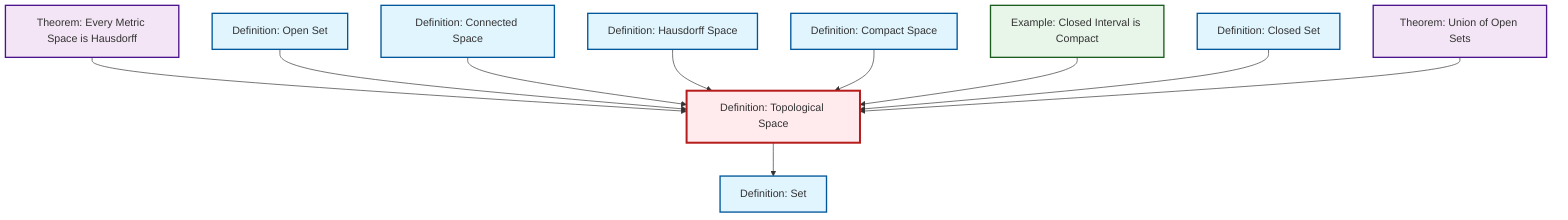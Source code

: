 graph TD
    classDef definition fill:#e1f5fe,stroke:#01579b,stroke-width:2px
    classDef theorem fill:#f3e5f5,stroke:#4a148c,stroke-width:2px
    classDef axiom fill:#fff3e0,stroke:#e65100,stroke-width:2px
    classDef example fill:#e8f5e9,stroke:#1b5e20,stroke-width:2px
    classDef current fill:#ffebee,stroke:#b71c1c,stroke-width:3px
    def-topological-space["Definition: Topological Space"]:::definition
    def-set["Definition: Set"]:::definition
    def-closed-set["Definition: Closed Set"]:::definition
    ex-closed-interval-compact["Example: Closed Interval is Compact"]:::example
    thm-union-open-sets["Theorem: Union of Open Sets"]:::theorem
    def-connected["Definition: Connected Space"]:::definition
    def-open-set["Definition: Open Set"]:::definition
    def-hausdorff["Definition: Hausdorff Space"]:::definition
    thm-metric-hausdorff["Theorem: Every Metric Space is Hausdorff"]:::theorem
    def-compact["Definition: Compact Space"]:::definition
    thm-metric-hausdorff --> def-topological-space
    def-open-set --> def-topological-space
    def-connected --> def-topological-space
    def-hausdorff --> def-topological-space
    def-compact --> def-topological-space
    ex-closed-interval-compact --> def-topological-space
    def-topological-space --> def-set
    def-closed-set --> def-topological-space
    thm-union-open-sets --> def-topological-space
    class def-topological-space current